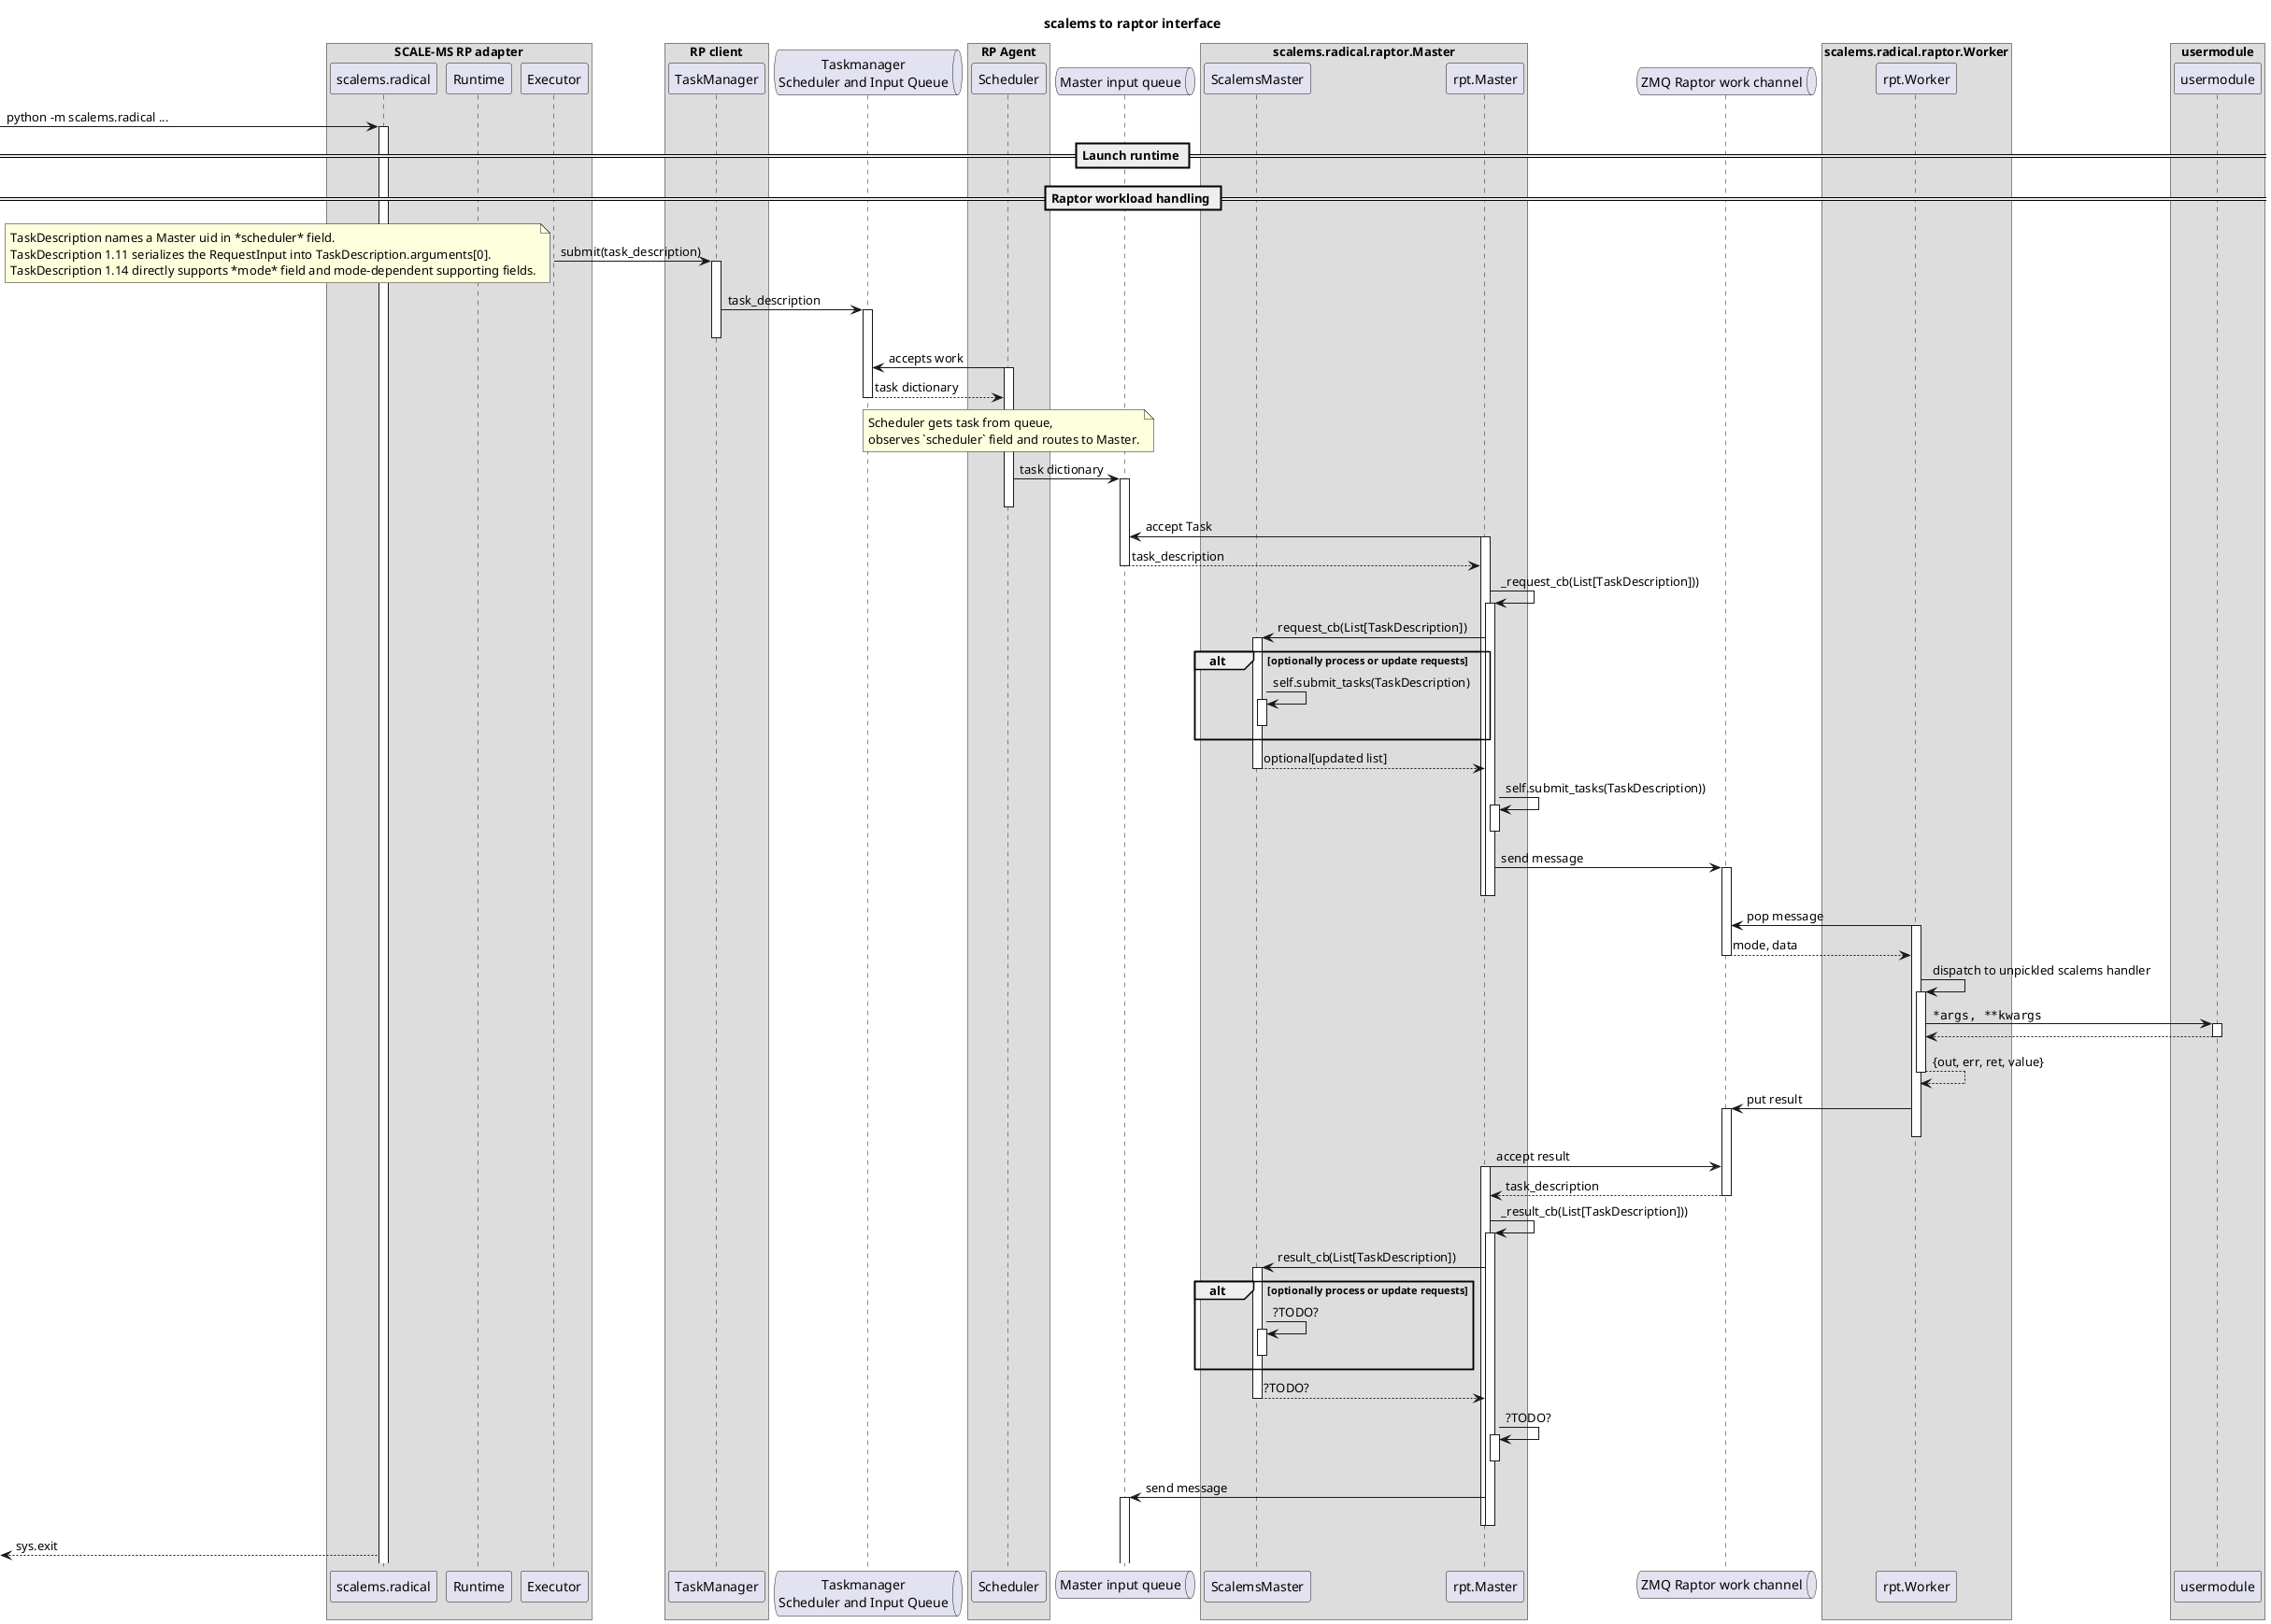 @startuml
title scalems to raptor interface

'participant "workflow script" as script
'box "SCALE-MS framework"
'participant "SCALE-MS API" as scalems.Runtime
'participant WorkflowManager as client_workflowmanager
'participant Queuer
'participant RuntimeManager
'participant runner_task as scalems.execution
'end box
box "SCALE-MS RP adapter"
participant scalems.radical
participant Runtime as client_runtime
participant Executor as client_executor
end box

box "RP client"
participant TaskManager
end box

queue "Taskmanager\nScheduler and Input Queue" as Queue

box "RP Agent"
participant Scheduler
end box

queue "Master input queue" as master_queue

box "scalems.radical.raptor.Master"
participant ScalemsMaster
participant rpt.Master
'participant Master._request_cb
'participant Master._request_cb
'participant Master._result_cb
'participant Master.result_cb
end box

queue "ZMQ Raptor work channel" as channel

box "scalems.radical.raptor.Worker"
participant rpt.Worker
end box

box "usermodule"
participant usermodule
end box

box "target venv"
end box

-> scalems.radical: python -m scalems.radical ...
activate scalems.radical

== Launch runtime ==

== Raptor workload handling ==

client_executor -> TaskManager: submit(task_description)
activate TaskManager

note left
 TaskDescription names a Master uid in *scheduler* field.
 TaskDescription 1.11 serializes the RequestInput into TaskDescription.arguments[0].
 TaskDescription 1.14 directly supports *mode* field and mode-dependent supporting fields.
end note

TaskManager -> Queue: task_description
activate Queue
deactivate TaskManager

Scheduler -> Queue: accepts work
activate Scheduler
Scheduler <-- Queue: task dictionary
deactivate Queue

note over Scheduler
Scheduler gets task from queue,
observes `scheduler` field and routes to Master.
end note

Scheduler -> master_queue: task dictionary
activate master_queue
deactivate Scheduler

rpt.Master -> master_queue: accept Task
activate rpt.Master
rpt.Master <-- master_queue: task_description
deactivate master_queue

rpt.Master -> rpt.Master: _request_cb(List[TaskDescription]))
activate rpt.Master
rpt.Master -> ScalemsMaster: request_cb(List[TaskDescription])
activate ScalemsMaster

alt optionally process or update requests
ScalemsMaster -> ScalemsMaster: self.submit_tasks(TaskDescription)
activate ScalemsMaster
deactivate ScalemsMaster
end

rpt.Master <-- ScalemsMaster: optional[updated list]
deactivate ScalemsMaster

rpt.Master -> rpt.Master: self.submit_tasks(TaskDescription))
activate rpt.Master
deactivate rpt.Master
rpt.Master -> channel: send message
activate channel
deactivate rpt.Master
deactivate rpt.Master

rpt.Worker -> channel: pop message
activate rpt.Worker
rpt.Worker <-- channel: mode, data
deactivate channel

rpt.Worker -> rpt.Worker: dispatch to unpickled scalems handler
activate rpt.Worker
rpt.Worker -> usermodule: ""*args, **kwargs""
activate usermodule
rpt.Worker <-- usermodule
deactivate usermodule
rpt.Worker --> rpt.Worker: {out, err, ret, value}
deactivate rpt.Worker

rpt.Worker -> channel: put result
activate channel
deactivate rpt.Worker

rpt.Master -> channel: accept result
activate rpt.Master
rpt.Master <-- channel: task_description
deactivate channel

rpt.Master -> rpt.Master: _result_cb(List[TaskDescription]))
activate rpt.Master
rpt.Master -> ScalemsMaster: result_cb(List[TaskDescription])
activate ScalemsMaster

alt optionally process or update requests
ScalemsMaster -> ScalemsMaster: ?TODO?
activate ScalemsMaster
deactivate ScalemsMaster
end

rpt.Master <-- ScalemsMaster: ?TODO?
deactivate ScalemsMaster

rpt.Master -> rpt.Master: ?TODO?
activate rpt.Master
deactivate rpt.Master
rpt.Master -> master_queue: send message
activate master_queue
deactivate rpt.Master
deactivate rpt.Master


<-- scalems.radical: sys.exit
@enduml
